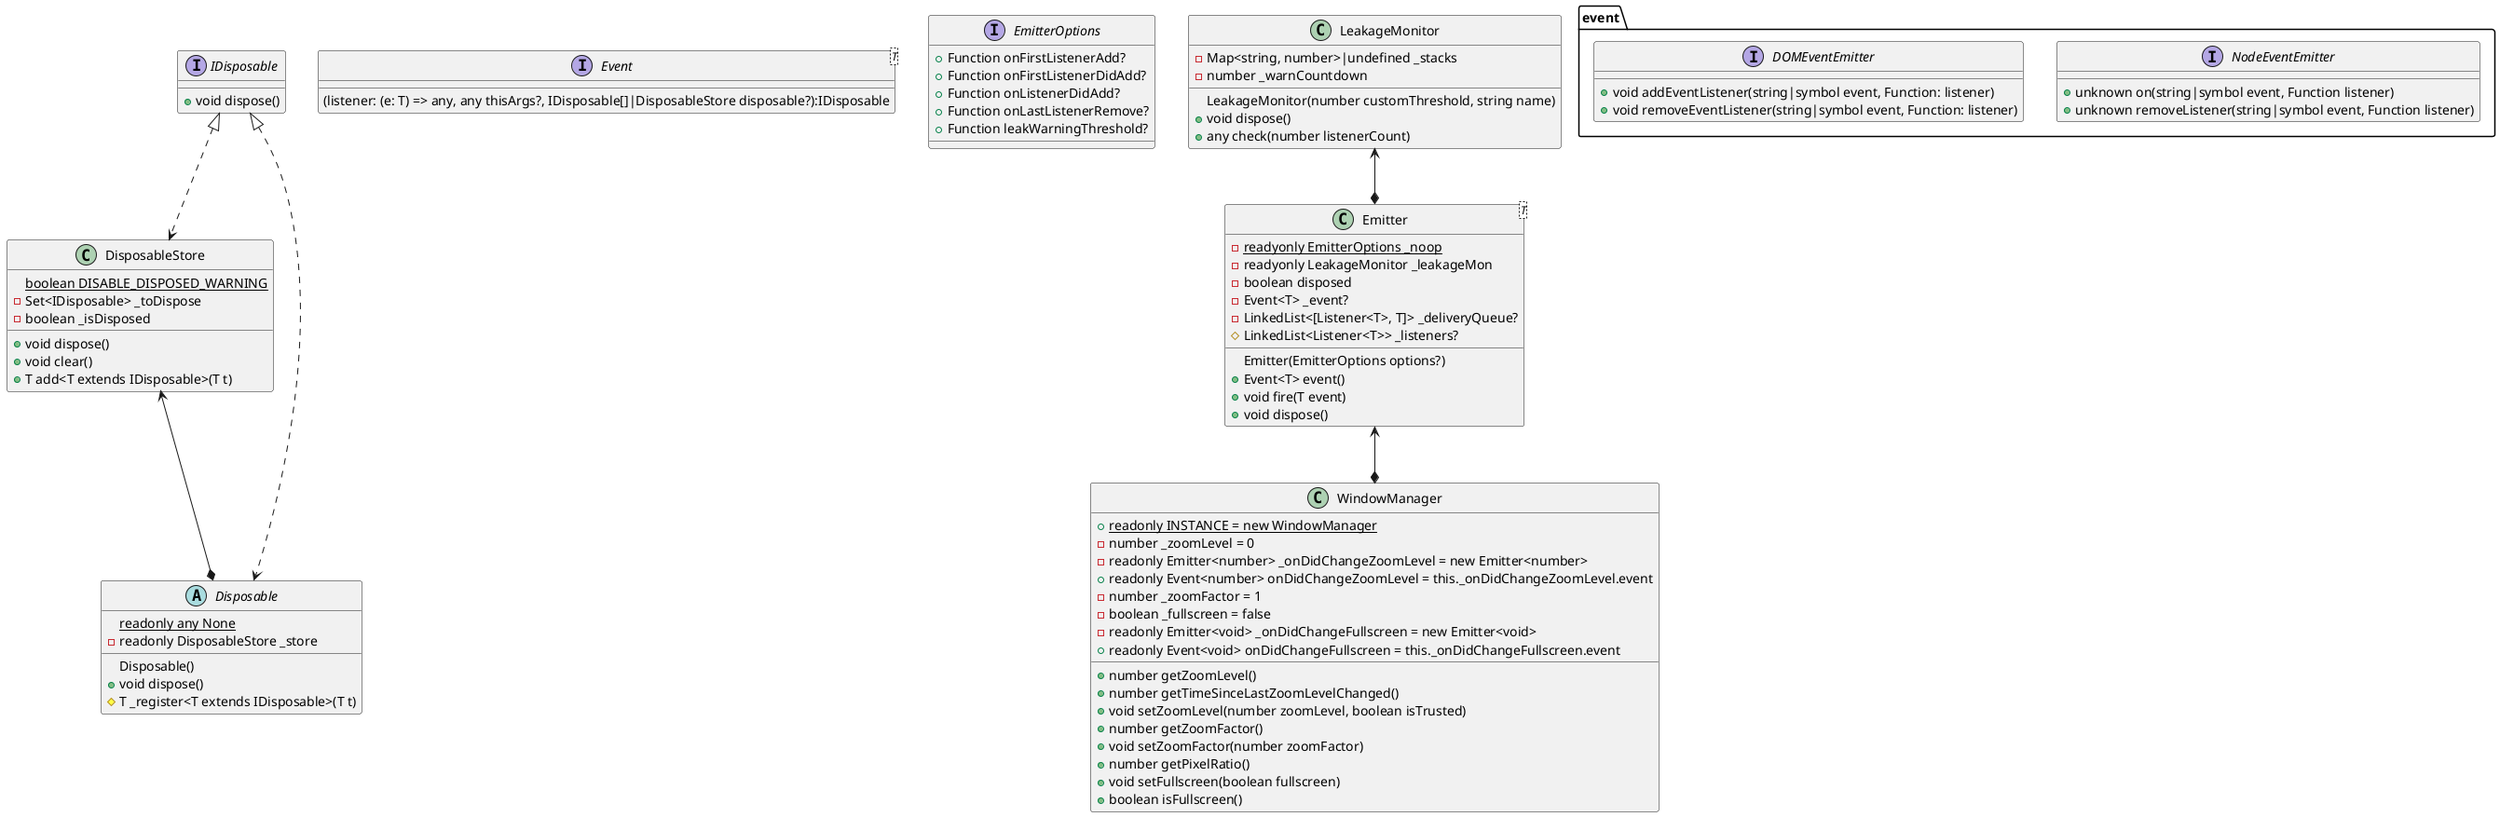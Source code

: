 @startuml 事件系统 src.vs.base.common.event
    ' 资源释放接口 disposable：用后待释放的资源；dispose：释放资源
    ' 使用DisposableStore可以追踪leaked disposables或者直接继承Disposable
    interface IDisposable {
        + void dispose()
    }
    IDisposable <|..> DisposableStore
    class DisposableStore {
        {static} boolean DISABLE_DISPOSED_WARNING
        - Set<IDisposable> _toDispose
        - boolean _isDisposed
        ' Dispose of all registered disposables and mark this object as disposed
        + void dispose()
        ' Dispose of all registered disposables but do not mark this object as disposed
        + void clear()
        + T add<T extends IDisposable>(T t)

    }
    IDisposable <|..> Disposable
    DisposableStore <--* Disposable
    abstract class Disposable {
        {static} readonly any None
        - readonly DisposableStore _store
        Disposable()
        + void dispose()
        # T _register<T extends IDisposable>(T t)
    }
    ' 函数签名
    interface Event<T> {
        (listener: (e: T) => any, any thisArgs?, IDisposable[]|DisposableStore disposable?):IDisposable
    }
    ' namespace Event
    interface event.NodeEventEmitter {
        + unknown on(string|symbol event, Function listener)
        + unknown removeListener(string|symbol event, Function listener)
    }
    interface event.DOMEventEmitter {
        + void addEventListener(string|symbol event, Function: listener)
        + void removeEventListener(string|symbol event, Function: listener)
    }
    interface EmitterOptions {
        + Function onFirstListenerAdd?
        + Function onFirstListenerDidAdd?
        + Function onListenerDidAdd?
        + Function onLastListenerRemove?
        + Function leakWarningThreshold?
    }
    class LeakageMonitor {
        - Map<string, number>|undefined _stacks
        - number _warnCountdown
        LeakageMonitor(number customThreshold, string name)
        + void dispose()
        + any check(number listenerCount)
    }
    LeakageMonitor <--* Emitter
    class Emitter<T> {
        - {static} readyonly EmitterOptions _noop
        - readyonly LeakageMonitor _leakageMon
        - boolean disposed
        - Event<T> _event?
        - LinkedList<[Listener<T>, T]> _deliveryQueue?
        # LinkedList<Listener<T>> _listeners?
        Emitter(EmitterOptions options?)
        + Event<T> event()
        + void fire(T event)
        + void dispose()

    }
    ' 应用:谁想使用事件系统，谁就组合一个Emitter对象
    Emitter <--* WindowManager
    class WindowManager {
        + {static} readonly INSTANCE = new WindowManager
        - number _zoomLevel = 0
        - readonly Emitter<number> _onDidChangeZoomLevel = new Emitter<number>
        + readonly Event<number> onDidChangeZoomLevel = this._onDidChangeZoomLevel.event
        - number _zoomFactor = 1
        - boolean _fullscreen = false
        - readonly Emitter<void> _onDidChangeFullscreen = new Emitter<void>
        + number getZoomLevel()
        + number getTimeSinceLastZoomLevelChanged()
        + void setZoomLevel(number zoomLevel, boolean isTrusted)
        + number getZoomFactor()
        + void setZoomFactor(number zoomFactor)
        + number getPixelRatio()
        + readonly Event<void> onDidChangeFullscreen = this._onDidChangeFullscreen.event
        + void setFullscreen(boolean fullscreen)
        + boolean isFullscreen()
    }
@enduml
